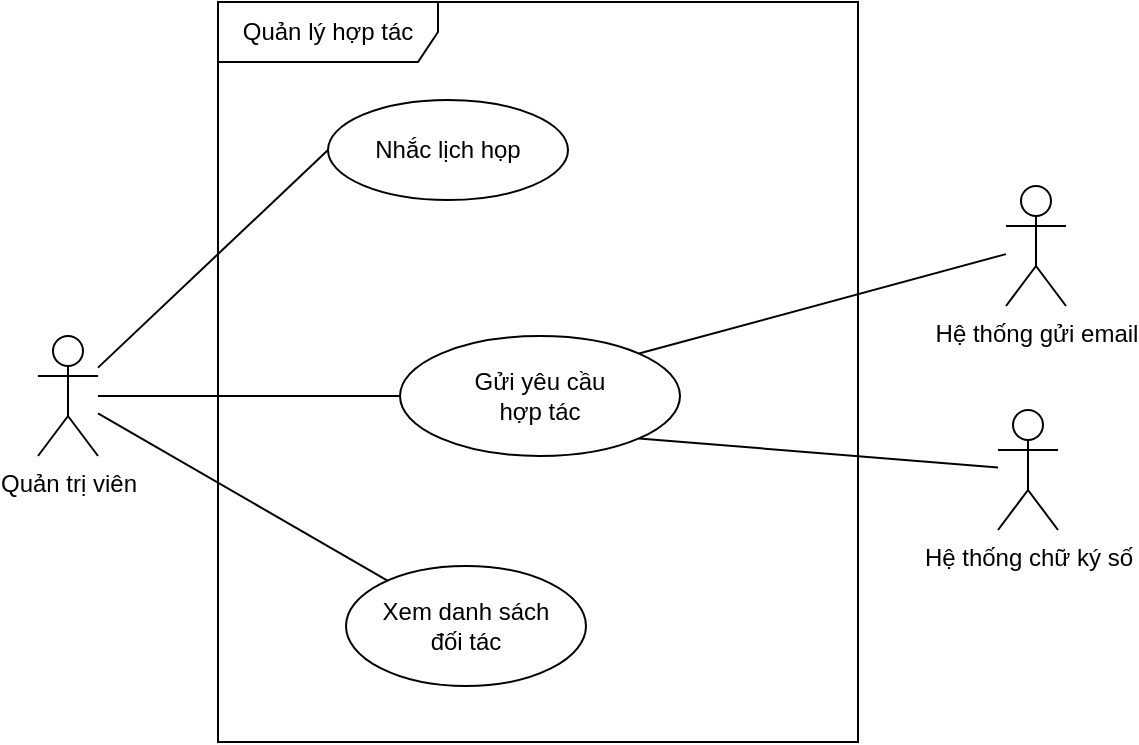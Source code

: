 <mxfile version="26.0.16">
  <diagram name="Page-1" id="Kdvm2MmdSQXuQbKlVEYJ">
    <mxGraphModel dx="1050" dy="621" grid="0" gridSize="10" guides="1" tooltips="1" connect="1" arrows="1" fold="1" page="1" pageScale="1" pageWidth="1400" pageHeight="850" math="0" shadow="0">
      <root>
        <mxCell id="0" />
        <mxCell id="1" parent="0" />
        <mxCell id="mK1LRcFjnYRc3sYC9Ml1-3" value="Gửi yêu cầu&lt;div&gt;hợp tác&lt;/div&gt;" style="ellipse;whiteSpace=wrap;html=1;" parent="1" vertex="1">
          <mxGeometry x="446" y="508" width="140" height="60" as="geometry" />
        </mxCell>
        <mxCell id="mK1LRcFjnYRc3sYC9Ml1-4" value="Xem danh sách&lt;div&gt;đối tác&lt;/div&gt;" style="ellipse;whiteSpace=wrap;html=1;" parent="1" vertex="1">
          <mxGeometry x="419" y="623" width="120" height="60" as="geometry" />
        </mxCell>
        <mxCell id="mK1LRcFjnYRc3sYC9Ml1-6" value="Nhắc lịch họp" style="ellipse;whiteSpace=wrap;html=1;" parent="1" vertex="1">
          <mxGeometry x="410" y="390" width="120" height="50" as="geometry" />
        </mxCell>
        <mxCell id="mK1LRcFjnYRc3sYC9Ml1-7" value="Quản lý hợp tác" style="shape=umlFrame;whiteSpace=wrap;html=1;pointerEvents=0;width=110;height=30;" parent="1" vertex="1">
          <mxGeometry x="355" y="341" width="320" height="370" as="geometry" />
        </mxCell>
        <mxCell id="mK1LRcFjnYRc3sYC9Ml1-8" value="Quản trị viên" style="shape=umlActor;verticalLabelPosition=bottom;verticalAlign=top;html=1;" parent="1" vertex="1">
          <mxGeometry x="265" y="508" width="30" height="60" as="geometry" />
        </mxCell>
        <mxCell id="mK1LRcFjnYRc3sYC9Ml1-9" value="" style="endArrow=none;html=1;rounded=0;entryX=0;entryY=0.5;entryDx=0;entryDy=0;" parent="1" source="mK1LRcFjnYRc3sYC9Ml1-8" target="mK1LRcFjnYRc3sYC9Ml1-6" edge="1">
          <mxGeometry width="50" height="50" relative="1" as="geometry">
            <mxPoint x="510" y="540" as="sourcePoint" />
            <mxPoint x="560" y="490" as="targetPoint" />
          </mxGeometry>
        </mxCell>
        <mxCell id="mK1LRcFjnYRc3sYC9Ml1-10" value="" style="endArrow=none;html=1;rounded=0;entryX=0;entryY=0.5;entryDx=0;entryDy=0;" parent="1" source="mK1LRcFjnYRc3sYC9Ml1-8" target="mK1LRcFjnYRc3sYC9Ml1-3" edge="1">
          <mxGeometry width="50" height="50" relative="1" as="geometry">
            <mxPoint x="280" y="538" as="sourcePoint" />
            <mxPoint x="420" y="425" as="targetPoint" />
          </mxGeometry>
        </mxCell>
        <mxCell id="mK1LRcFjnYRc3sYC9Ml1-11" value="" style="endArrow=none;html=1;rounded=0;" parent="1" source="mK1LRcFjnYRc3sYC9Ml1-8" target="mK1LRcFjnYRc3sYC9Ml1-4" edge="1">
          <mxGeometry width="50" height="50" relative="1" as="geometry">
            <mxPoint x="280" y="547" as="sourcePoint" />
            <mxPoint x="550" y="490" as="targetPoint" />
          </mxGeometry>
        </mxCell>
        <mxCell id="Jet-37C2KrXUbN30DjMJ-1" value="Hệ thống gửi email" style="shape=umlActor;verticalLabelPosition=bottom;verticalAlign=top;html=1;" vertex="1" parent="1">
          <mxGeometry x="749" y="433" width="30" height="60" as="geometry" />
        </mxCell>
        <mxCell id="Jet-37C2KrXUbN30DjMJ-4" value="Hệ thống chữ ký số" style="shape=umlActor;verticalLabelPosition=bottom;verticalAlign=top;html=1;" vertex="1" parent="1">
          <mxGeometry x="745" y="545" width="30" height="60" as="geometry" />
        </mxCell>
        <mxCell id="Jet-37C2KrXUbN30DjMJ-7" value="" style="endArrow=none;html=1;rounded=0;exitX=1;exitY=0;exitDx=0;exitDy=0;" edge="1" parent="1" source="mK1LRcFjnYRc3sYC9Ml1-3" target="Jet-37C2KrXUbN30DjMJ-1">
          <mxGeometry width="50" height="50" relative="1" as="geometry">
            <mxPoint x="536" y="465" as="sourcePoint" />
            <mxPoint x="586" y="415" as="targetPoint" />
          </mxGeometry>
        </mxCell>
        <mxCell id="Jet-37C2KrXUbN30DjMJ-8" value="" style="endArrow=none;html=1;rounded=0;exitX=1;exitY=1;exitDx=0;exitDy=0;" edge="1" parent="1" source="mK1LRcFjnYRc3sYC9Ml1-3" target="Jet-37C2KrXUbN30DjMJ-4">
          <mxGeometry width="50" height="50" relative="1" as="geometry">
            <mxPoint x="575" y="527" as="sourcePoint" />
            <mxPoint x="759" y="463" as="targetPoint" />
          </mxGeometry>
        </mxCell>
      </root>
    </mxGraphModel>
  </diagram>
</mxfile>
